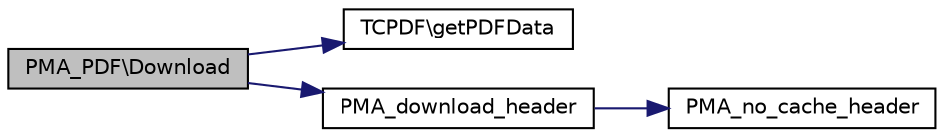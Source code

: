 digraph G
{
  edge [fontname="Helvetica",fontsize="10",labelfontname="Helvetica",labelfontsize="10"];
  node [fontname="Helvetica",fontsize="10",shape=record];
  rankdir="LR";
  Node1 [label="PMA_PDF\\Download",height=0.2,width=0.4,color="black", fillcolor="grey75", style="filled" fontcolor="black"];
  Node1 -> Node2 [color="midnightblue",fontsize="10",style="solid",fontname="Helvetica"];
  Node2 [label="TCPDF\\getPDFData",height=0.2,width=0.4,color="black", fillcolor="white", style="filled",URL="$classTCPDF.html#a1cff8ee966955eb911a71e2535735683",tooltip="Returns the PDF data."];
  Node1 -> Node3 [color="midnightblue",fontsize="10",style="solid",fontname="Helvetica"];
  Node3 [label="PMA_download_header",height=0.2,width=0.4,color="black", fillcolor="white", style="filled",URL="$core_8lib_8php.html#a612abe764c7270007825678523eb902a",tooltip="Sends header indicating file download."];
  Node3 -> Node4 [color="midnightblue",fontsize="10",style="solid",fontname="Helvetica"];
  Node4 [label="PMA_no_cache_header",height=0.2,width=0.4,color="black", fillcolor="white", style="filled",URL="$core_8lib_8php.html#af2d4b6f9457d5685d5e3a1c04a6e112d",tooltip="Outputs headers to prevent caching in browser (and on the way)."];
}
